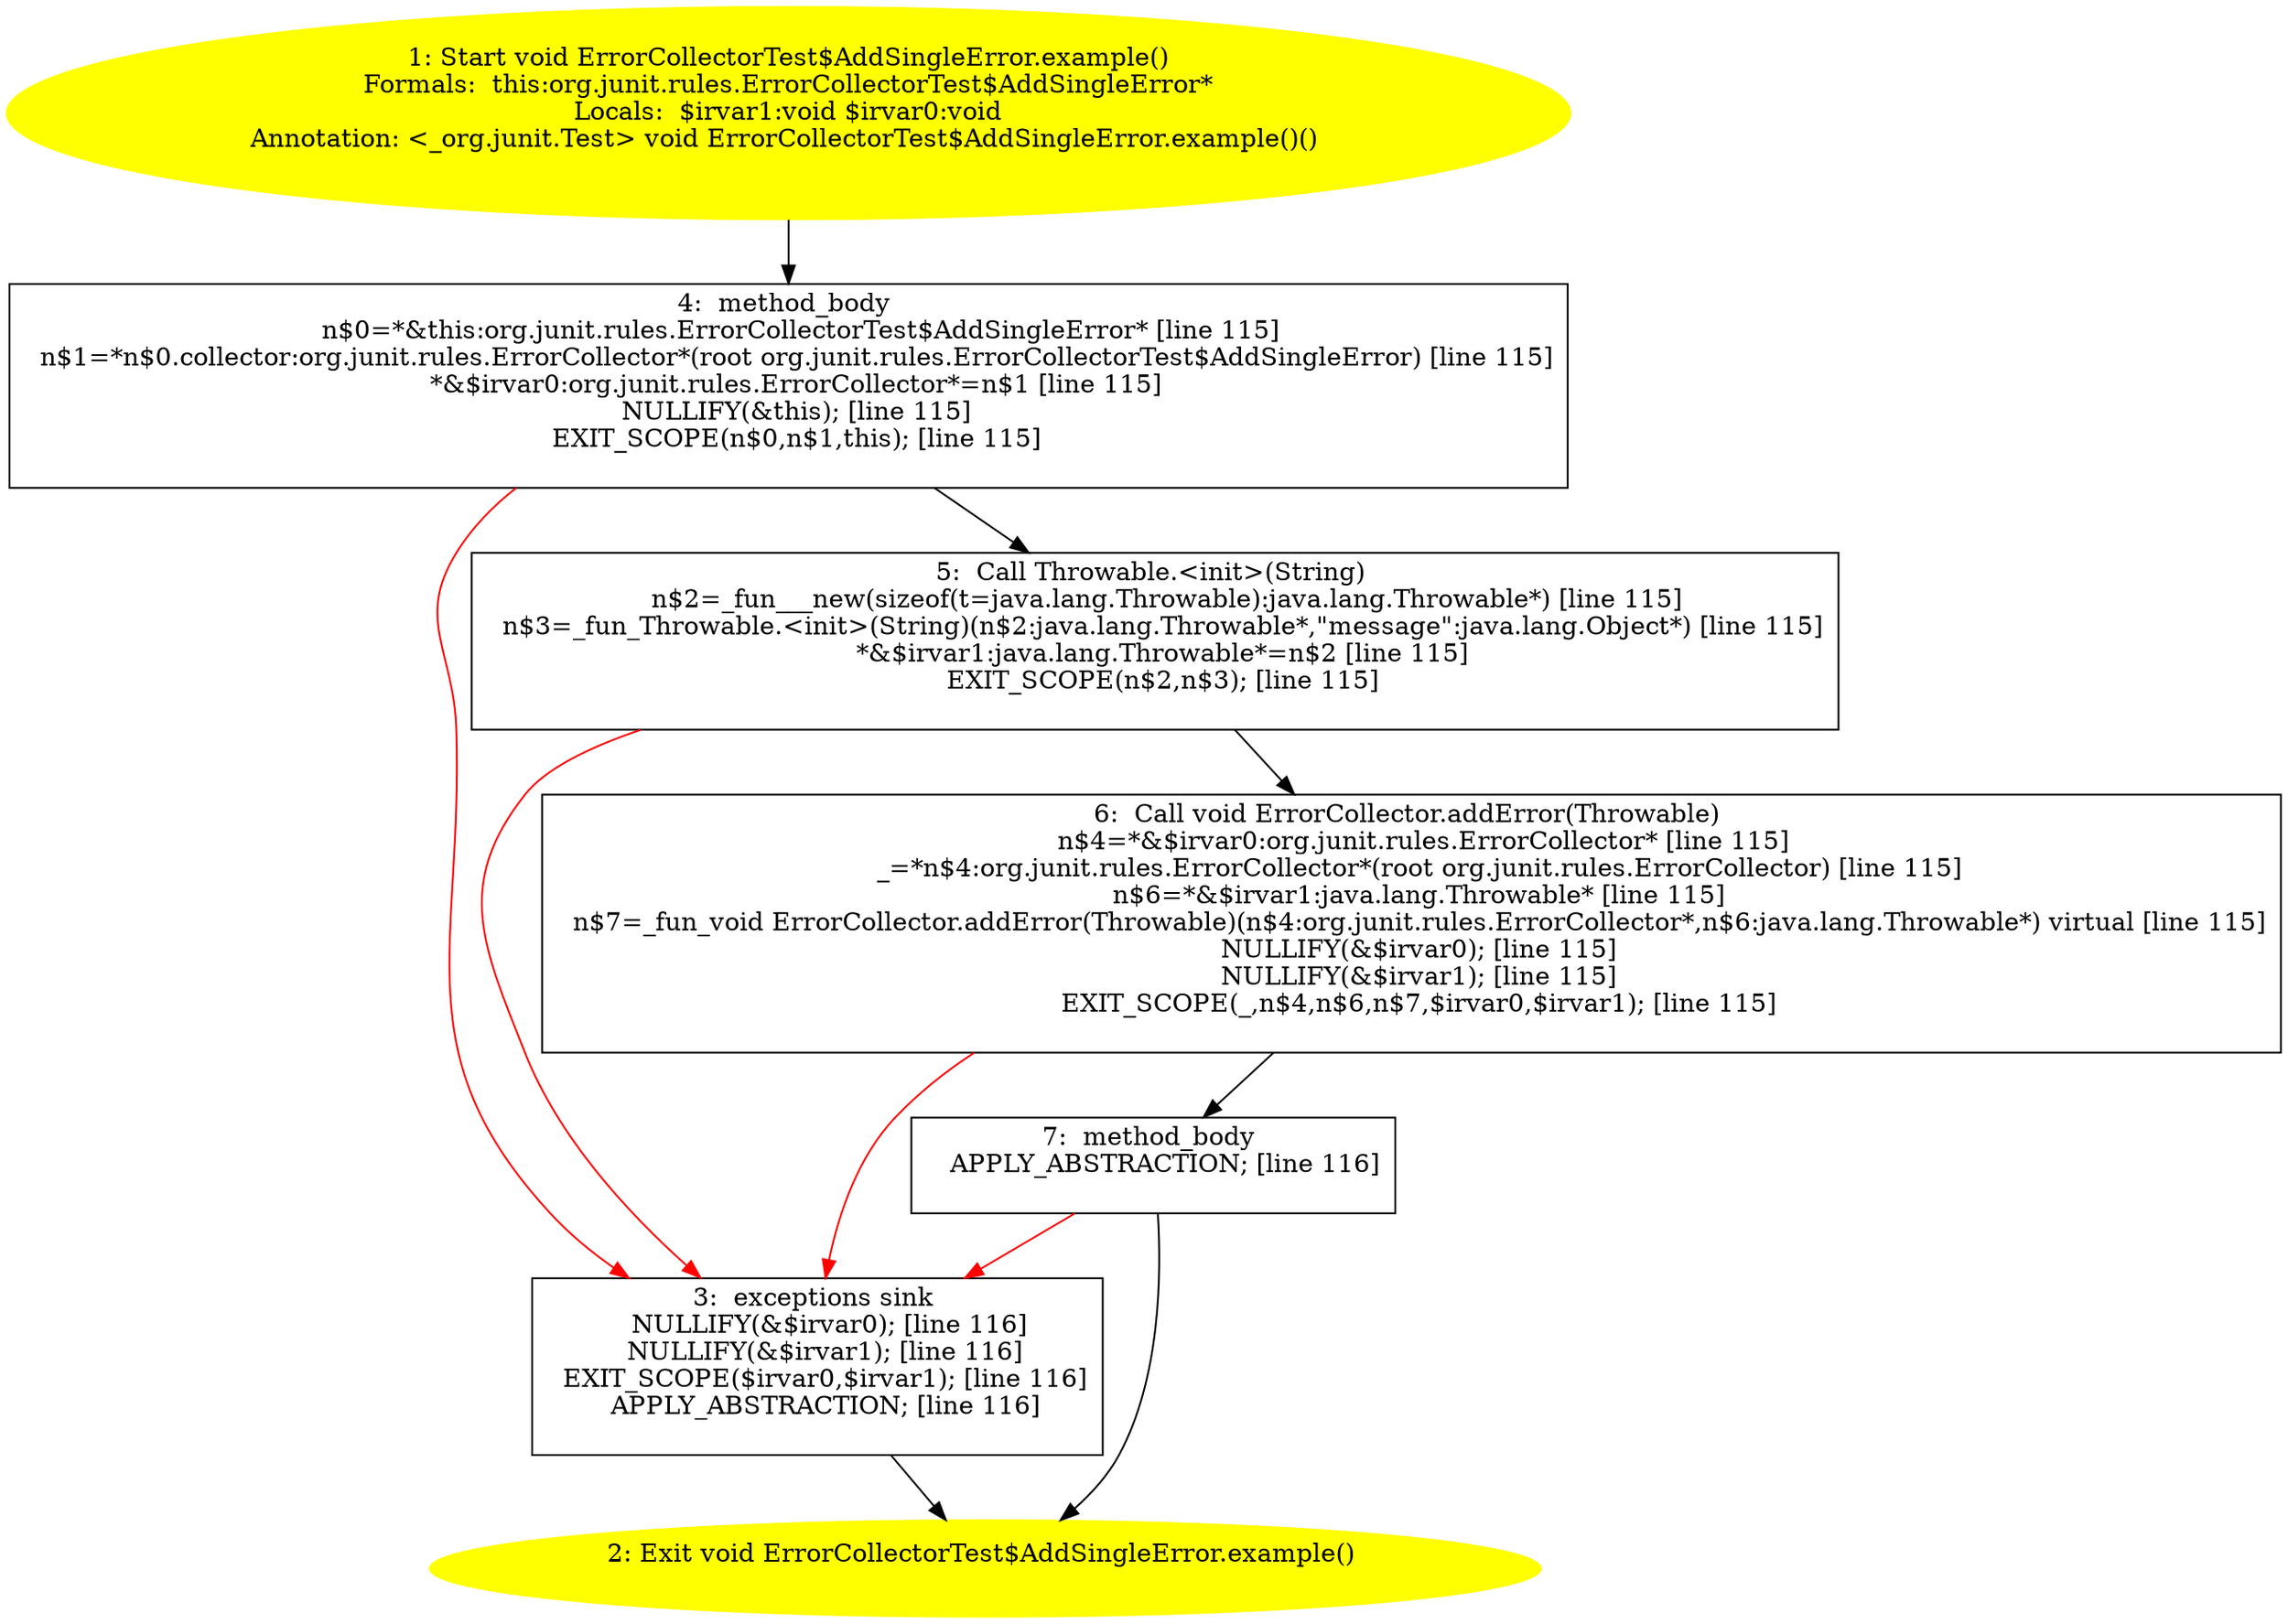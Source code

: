 /* @generated */
digraph cfg {
"org.junit.rules.ErrorCollectorTest$AddSingleError.example():void.2c85874044dd4fa60e61d4a69d851989_1" [label="1: Start void ErrorCollectorTest$AddSingleError.example()\nFormals:  this:org.junit.rules.ErrorCollectorTest$AddSingleError*\nLocals:  $irvar1:void $irvar0:void\nAnnotation: <_org.junit.Test> void ErrorCollectorTest$AddSingleError.example()() \n  " color=yellow style=filled]
	

	 "org.junit.rules.ErrorCollectorTest$AddSingleError.example():void.2c85874044dd4fa60e61d4a69d851989_1" -> "org.junit.rules.ErrorCollectorTest$AddSingleError.example():void.2c85874044dd4fa60e61d4a69d851989_4" ;
"org.junit.rules.ErrorCollectorTest$AddSingleError.example():void.2c85874044dd4fa60e61d4a69d851989_2" [label="2: Exit void ErrorCollectorTest$AddSingleError.example() \n  " color=yellow style=filled]
	

"org.junit.rules.ErrorCollectorTest$AddSingleError.example():void.2c85874044dd4fa60e61d4a69d851989_3" [label="3:  exceptions sink \n   NULLIFY(&$irvar0); [line 116]\n  NULLIFY(&$irvar1); [line 116]\n  EXIT_SCOPE($irvar0,$irvar1); [line 116]\n  APPLY_ABSTRACTION; [line 116]\n " shape="box"]
	

	 "org.junit.rules.ErrorCollectorTest$AddSingleError.example():void.2c85874044dd4fa60e61d4a69d851989_3" -> "org.junit.rules.ErrorCollectorTest$AddSingleError.example():void.2c85874044dd4fa60e61d4a69d851989_2" ;
"org.junit.rules.ErrorCollectorTest$AddSingleError.example():void.2c85874044dd4fa60e61d4a69d851989_4" [label="4:  method_body \n   n$0=*&this:org.junit.rules.ErrorCollectorTest$AddSingleError* [line 115]\n  n$1=*n$0.collector:org.junit.rules.ErrorCollector*(root org.junit.rules.ErrorCollectorTest$AddSingleError) [line 115]\n  *&$irvar0:org.junit.rules.ErrorCollector*=n$1 [line 115]\n  NULLIFY(&this); [line 115]\n  EXIT_SCOPE(n$0,n$1,this); [line 115]\n " shape="box"]
	

	 "org.junit.rules.ErrorCollectorTest$AddSingleError.example():void.2c85874044dd4fa60e61d4a69d851989_4" -> "org.junit.rules.ErrorCollectorTest$AddSingleError.example():void.2c85874044dd4fa60e61d4a69d851989_5" ;
	 "org.junit.rules.ErrorCollectorTest$AddSingleError.example():void.2c85874044dd4fa60e61d4a69d851989_4" -> "org.junit.rules.ErrorCollectorTest$AddSingleError.example():void.2c85874044dd4fa60e61d4a69d851989_3" [color="red" ];
"org.junit.rules.ErrorCollectorTest$AddSingleError.example():void.2c85874044dd4fa60e61d4a69d851989_5" [label="5:  Call Throwable.<init>(String) \n   n$2=_fun___new(sizeof(t=java.lang.Throwable):java.lang.Throwable*) [line 115]\n  n$3=_fun_Throwable.<init>(String)(n$2:java.lang.Throwable*,\"message\":java.lang.Object*) [line 115]\n  *&$irvar1:java.lang.Throwable*=n$2 [line 115]\n  EXIT_SCOPE(n$2,n$3); [line 115]\n " shape="box"]
	

	 "org.junit.rules.ErrorCollectorTest$AddSingleError.example():void.2c85874044dd4fa60e61d4a69d851989_5" -> "org.junit.rules.ErrorCollectorTest$AddSingleError.example():void.2c85874044dd4fa60e61d4a69d851989_6" ;
	 "org.junit.rules.ErrorCollectorTest$AddSingleError.example():void.2c85874044dd4fa60e61d4a69d851989_5" -> "org.junit.rules.ErrorCollectorTest$AddSingleError.example():void.2c85874044dd4fa60e61d4a69d851989_3" [color="red" ];
"org.junit.rules.ErrorCollectorTest$AddSingleError.example():void.2c85874044dd4fa60e61d4a69d851989_6" [label="6:  Call void ErrorCollector.addError(Throwable) \n   n$4=*&$irvar0:org.junit.rules.ErrorCollector* [line 115]\n  _=*n$4:org.junit.rules.ErrorCollector*(root org.junit.rules.ErrorCollector) [line 115]\n  n$6=*&$irvar1:java.lang.Throwable* [line 115]\n  n$7=_fun_void ErrorCollector.addError(Throwable)(n$4:org.junit.rules.ErrorCollector*,n$6:java.lang.Throwable*) virtual [line 115]\n  NULLIFY(&$irvar0); [line 115]\n  NULLIFY(&$irvar1); [line 115]\n  EXIT_SCOPE(_,n$4,n$6,n$7,$irvar0,$irvar1); [line 115]\n " shape="box"]
	

	 "org.junit.rules.ErrorCollectorTest$AddSingleError.example():void.2c85874044dd4fa60e61d4a69d851989_6" -> "org.junit.rules.ErrorCollectorTest$AddSingleError.example():void.2c85874044dd4fa60e61d4a69d851989_7" ;
	 "org.junit.rules.ErrorCollectorTest$AddSingleError.example():void.2c85874044dd4fa60e61d4a69d851989_6" -> "org.junit.rules.ErrorCollectorTest$AddSingleError.example():void.2c85874044dd4fa60e61d4a69d851989_3" [color="red" ];
"org.junit.rules.ErrorCollectorTest$AddSingleError.example():void.2c85874044dd4fa60e61d4a69d851989_7" [label="7:  method_body \n   APPLY_ABSTRACTION; [line 116]\n " shape="box"]
	

	 "org.junit.rules.ErrorCollectorTest$AddSingleError.example():void.2c85874044dd4fa60e61d4a69d851989_7" -> "org.junit.rules.ErrorCollectorTest$AddSingleError.example():void.2c85874044dd4fa60e61d4a69d851989_2" ;
	 "org.junit.rules.ErrorCollectorTest$AddSingleError.example():void.2c85874044dd4fa60e61d4a69d851989_7" -> "org.junit.rules.ErrorCollectorTest$AddSingleError.example():void.2c85874044dd4fa60e61d4a69d851989_3" [color="red" ];
}
